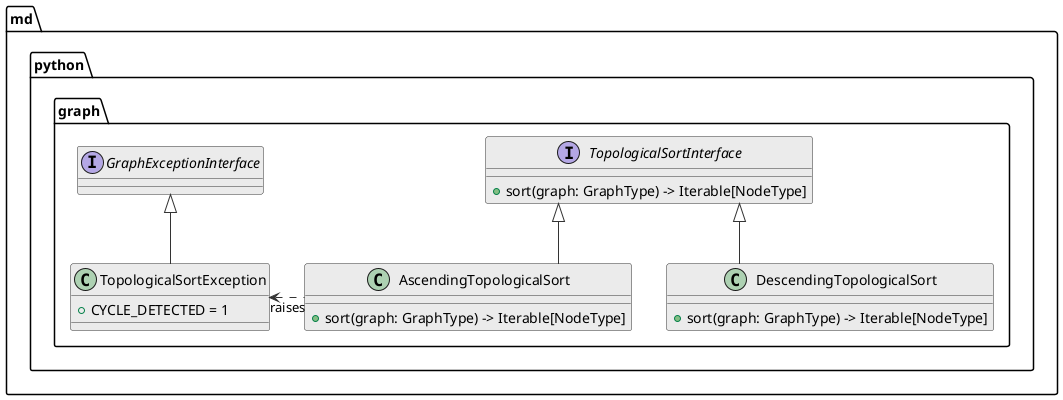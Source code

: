 @startuml

skinparam class {
  BackgroundColor #ebebeb
  ArrowColor      #333
  BorderColor     #333
}

skinparam lineType ortho

package md.python.graph {
  interface GraphExceptionInterface {}

  class TopologicalSortException extends GraphExceptionInterface {
    + CYCLE_DETECTED = 1
  }

  interface TopologicalSortInterface {
    + sort(graph: GraphType) -> Iterable[NodeType]
  }

  class AscendingTopologicalSort {
    + sort(graph: GraphType) -> Iterable[NodeType]
  }

  class DescendingTopologicalSort {
    + sort(graph: GraphType) -> Iterable[NodeType]
  }

  AscendingTopologicalSort .left.> TopologicalSortException : raises
  AscendingTopologicalSort -up-|>  TopologicalSortInterface
  DescendingTopologicalSort -up-|>  TopologicalSortInterface
}

@enduml

